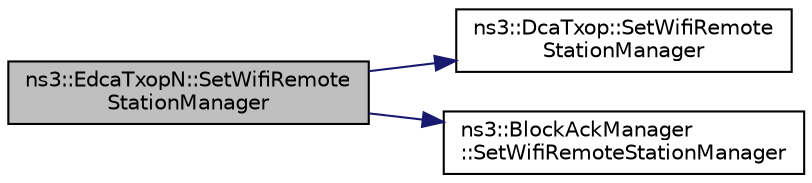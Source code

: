 digraph "ns3::EdcaTxopN::SetWifiRemoteStationManager"
{
  edge [fontname="Helvetica",fontsize="10",labelfontname="Helvetica",labelfontsize="10"];
  node [fontname="Helvetica",fontsize="10",shape=record];
  rankdir="LR";
  Node1 [label="ns3::EdcaTxopN::SetWifiRemote\lStationManager",height=0.2,width=0.4,color="black", fillcolor="grey75", style="filled", fontcolor="black"];
  Node1 -> Node2 [color="midnightblue",fontsize="10",style="solid"];
  Node2 [label="ns3::DcaTxop::SetWifiRemote\lStationManager",height=0.2,width=0.4,color="black", fillcolor="white", style="filled",URL="$d3/d74/classns3_1_1DcaTxop.html#a697ca989666ad76b1886f2b20e39b7a4"];
  Node1 -> Node3 [color="midnightblue",fontsize="10",style="solid"];
  Node3 [label="ns3::BlockAckManager\l::SetWifiRemoteStationManager",height=0.2,width=0.4,color="black", fillcolor="white", style="filled",URL="$d5/dec/classns3_1_1BlockAckManager.html#a7f1b2bae83d50eb0999ed609075571a8"];
}
